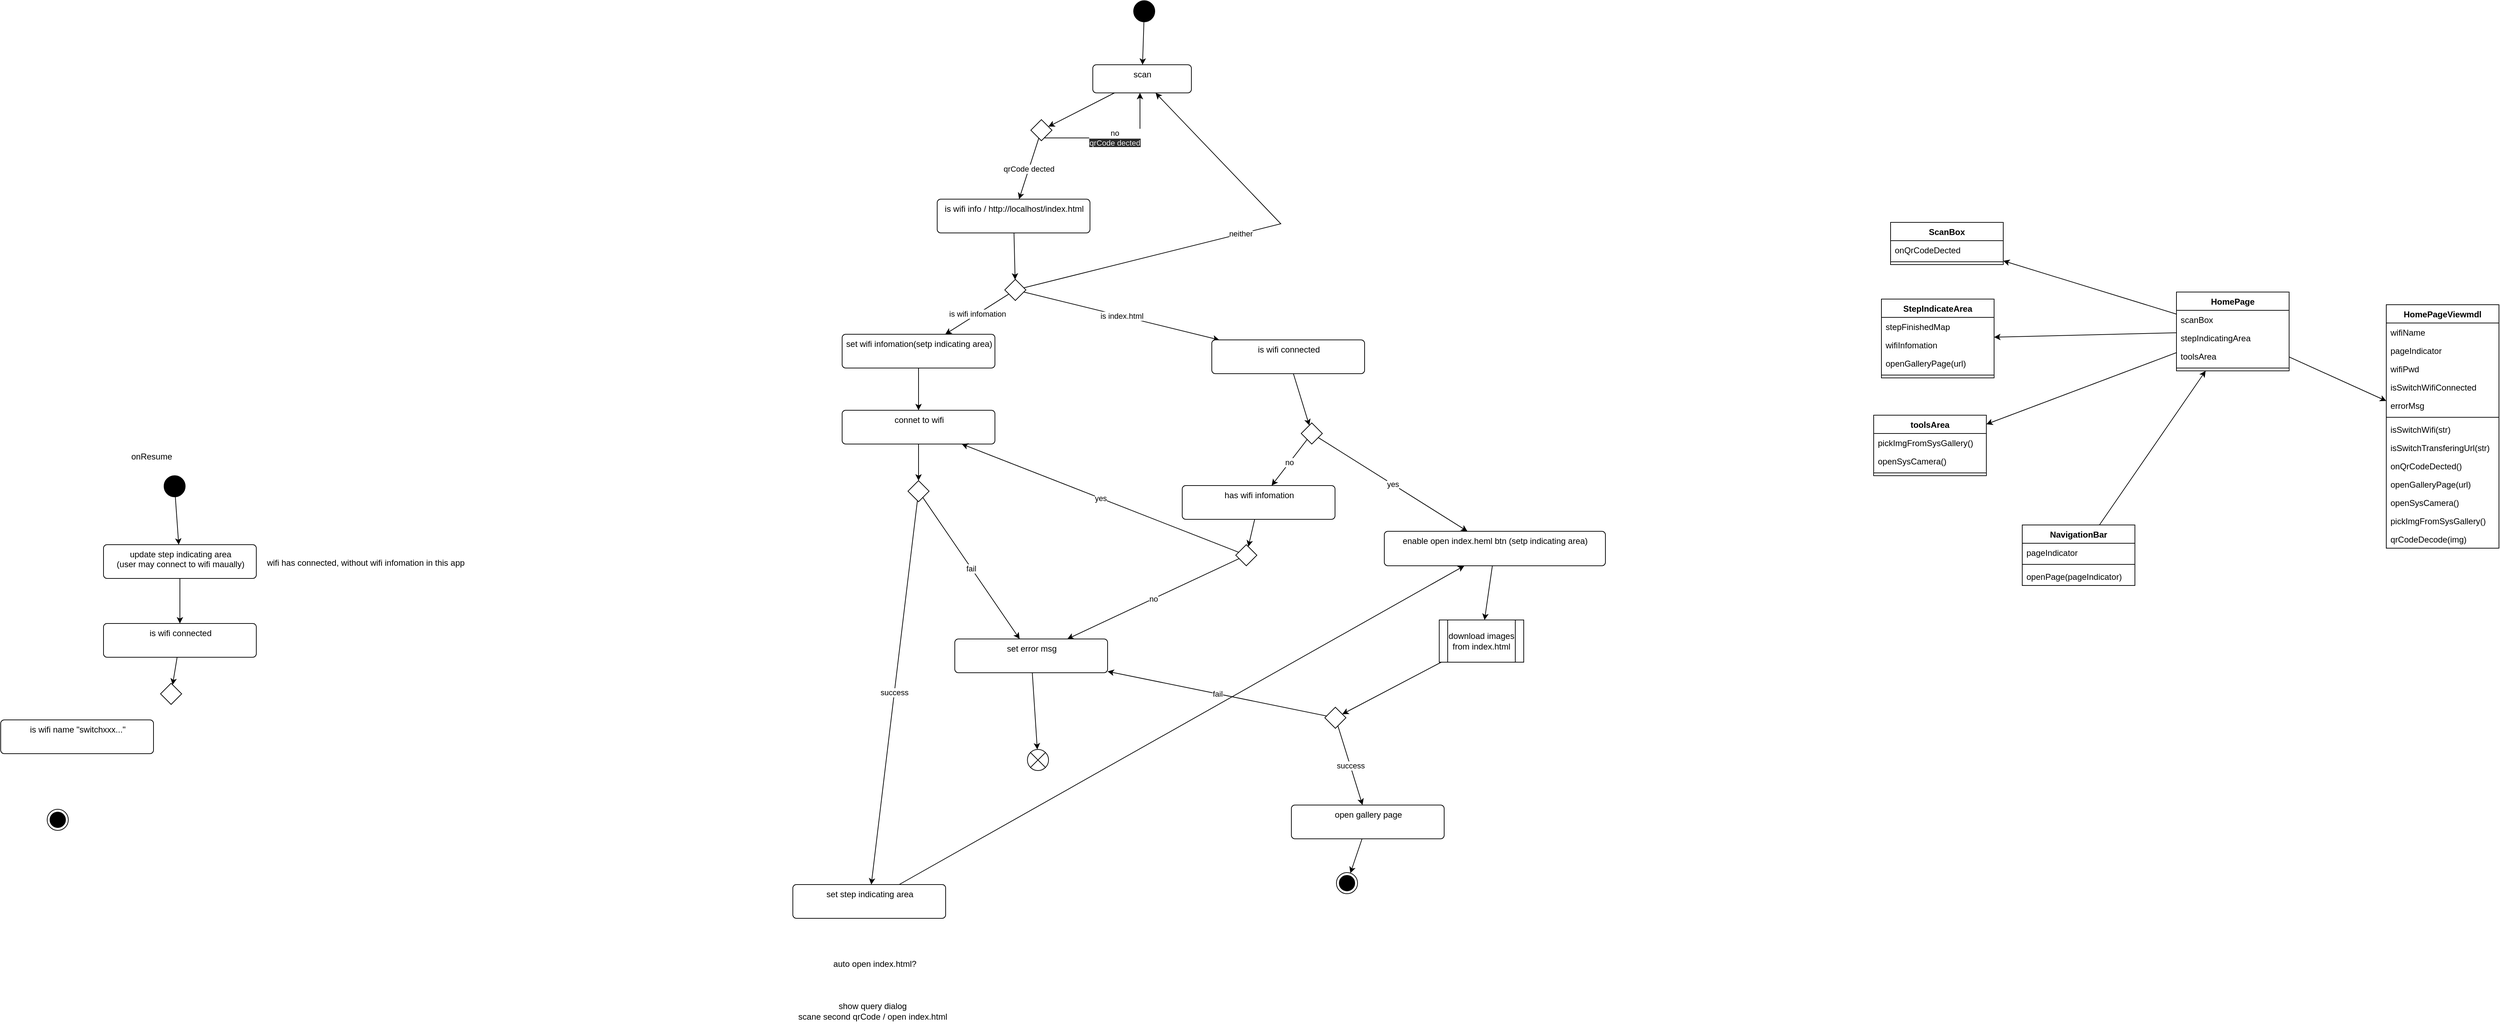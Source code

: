 <mxfile version="20.4.0" type="device" pages="2"><diagram id="OugZdQwrAI5UkNm7rxCM" name="HomePage"><mxGraphModel dx="5153" dy="1791" grid="0" gridSize="10" guides="1" tooltips="1" connect="1" arrows="1" fold="1" page="0" pageScale="1" pageWidth="1920" pageHeight="1200" math="0" shadow="0"><root><mxCell id="0"/><mxCell id="1" parent="0"/><mxCell id="ylTdPXqiKwMk3hmAD5Xc-21" style="rounded=0;orthogonalLoop=1;jettySize=auto;html=1;" edge="1" parent="1" source="ylTdPXqiKwMk3hmAD5Xc-1" target="ylTdPXqiKwMk3hmAD5Xc-5"><mxGeometry relative="1" as="geometry"/></mxCell><mxCell id="ylTdPXqiKwMk3hmAD5Xc-23" style="edgeStyle=none;rounded=0;orthogonalLoop=1;jettySize=auto;html=1;" edge="1" parent="1" source="ylTdPXqiKwMk3hmAD5Xc-1" target="ylTdPXqiKwMk3hmAD5Xc-13"><mxGeometry relative="1" as="geometry"/></mxCell><mxCell id="oOusf0a7onRS-khIVauf-1" style="edgeStyle=none;rounded=0;orthogonalLoop=1;jettySize=auto;html=1;" edge="1" parent="1" source="ylTdPXqiKwMk3hmAD5Xc-1" target="ylTdPXqiKwMk3hmAD5Xc-98"><mxGeometry relative="1" as="geometry"/></mxCell><mxCell id="ylTdPXqiKwMk3hmAD5Xc-1" value="HomePage" style="swimlane;fontStyle=1;align=center;verticalAlign=top;childLayout=stackLayout;horizontal=1;startSize=26;horizontalStack=0;resizeParent=1;resizeParentMax=0;resizeLast=0;collapsible=1;marginBottom=0;" vertex="1" parent="1"><mxGeometry x="-875" y="-525" width="160" height="112" as="geometry"/></mxCell><mxCell id="oOusf0a7onRS-khIVauf-17" value="scanBox" style="text;strokeColor=none;fillColor=none;align=left;verticalAlign=top;spacingLeft=4;spacingRight=4;overflow=hidden;rotatable=0;points=[[0,0.5],[1,0.5]];portConstraint=eastwest;" vertex="1" parent="ylTdPXqiKwMk3hmAD5Xc-1"><mxGeometry y="26" width="160" height="26" as="geometry"/></mxCell><mxCell id="oOusf0a7onRS-khIVauf-18" value="stepIndicatingArea" style="text;strokeColor=none;fillColor=none;align=left;verticalAlign=top;spacingLeft=4;spacingRight=4;overflow=hidden;rotatable=0;points=[[0,0.5],[1,0.5]];portConstraint=eastwest;" vertex="1" parent="ylTdPXqiKwMk3hmAD5Xc-1"><mxGeometry y="52" width="160" height="26" as="geometry"/></mxCell><mxCell id="oOusf0a7onRS-khIVauf-19" value="toolsArea" style="text;strokeColor=none;fillColor=none;align=left;verticalAlign=top;spacingLeft=4;spacingRight=4;overflow=hidden;rotatable=0;points=[[0,0.5],[1,0.5]];portConstraint=eastwest;" vertex="1" parent="ylTdPXqiKwMk3hmAD5Xc-1"><mxGeometry y="78" width="160" height="26" as="geometry"/></mxCell><mxCell id="ylTdPXqiKwMk3hmAD5Xc-3" value="" style="line;strokeWidth=1;fillColor=none;align=left;verticalAlign=middle;spacingTop=-1;spacingLeft=3;spacingRight=3;rotatable=0;labelPosition=right;points=[];portConstraint=eastwest;strokeColor=inherit;" vertex="1" parent="ylTdPXqiKwMk3hmAD5Xc-1"><mxGeometry y="104" width="160" height="8" as="geometry"/></mxCell><mxCell id="ylTdPXqiKwMk3hmAD5Xc-5" value="ScanBox" style="swimlane;fontStyle=1;align=center;verticalAlign=top;childLayout=stackLayout;horizontal=1;startSize=26;horizontalStack=0;resizeParent=1;resizeParentMax=0;resizeLast=0;collapsible=1;marginBottom=0;" vertex="1" parent="1"><mxGeometry x="-1281" y="-624" width="160" height="60" as="geometry"/></mxCell><mxCell id="ylTdPXqiKwMk3hmAD5Xc-6" value="onQrCodeDected" style="text;strokeColor=none;fillColor=none;align=left;verticalAlign=top;spacingLeft=4;spacingRight=4;overflow=hidden;rotatable=0;points=[[0,0.5],[1,0.5]];portConstraint=eastwest;" vertex="1" parent="ylTdPXqiKwMk3hmAD5Xc-5"><mxGeometry y="26" width="160" height="26" as="geometry"/></mxCell><mxCell id="ylTdPXqiKwMk3hmAD5Xc-7" value="" style="line;strokeWidth=1;fillColor=none;align=left;verticalAlign=middle;spacingTop=-1;spacingLeft=3;spacingRight=3;rotatable=0;labelPosition=right;points=[];portConstraint=eastwest;strokeColor=inherit;" vertex="1" parent="ylTdPXqiKwMk3hmAD5Xc-5"><mxGeometry y="52" width="160" height="8" as="geometry"/></mxCell><mxCell id="ylTdPXqiKwMk3hmAD5Xc-9" value="StepIndicateArea" style="swimlane;fontStyle=1;align=center;verticalAlign=top;childLayout=stackLayout;horizontal=1;startSize=26;horizontalStack=0;resizeParent=1;resizeParentMax=0;resizeLast=0;collapsible=1;marginBottom=0;" vertex="1" parent="1"><mxGeometry x="-1294" y="-515" width="160" height="112" as="geometry"/></mxCell><mxCell id="ylTdPXqiKwMk3hmAD5Xc-14" value="stepFinishedMap" style="text;strokeColor=none;fillColor=none;align=left;verticalAlign=top;spacingLeft=4;spacingRight=4;overflow=hidden;rotatable=0;points=[[0,0.5],[1,0.5]];portConstraint=eastwest;" vertex="1" parent="ylTdPXqiKwMk3hmAD5Xc-9"><mxGeometry y="26" width="160" height="26" as="geometry"/></mxCell><mxCell id="oOusf0a7onRS-khIVauf-9" value="wifiInfomation" style="text;strokeColor=none;fillColor=none;align=left;verticalAlign=top;spacingLeft=4;spacingRight=4;overflow=hidden;rotatable=0;points=[[0,0.5],[1,0.5]];portConstraint=eastwest;" vertex="1" parent="ylTdPXqiKwMk3hmAD5Xc-9"><mxGeometry y="52" width="160" height="26" as="geometry"/></mxCell><mxCell id="oOusf0a7onRS-khIVauf-4" value="openGalleryPage(url)" style="text;strokeColor=none;fillColor=none;align=left;verticalAlign=top;spacingLeft=4;spacingRight=4;overflow=hidden;rotatable=0;points=[[0,0.5],[1,0.5]];portConstraint=eastwest;" vertex="1" parent="ylTdPXqiKwMk3hmAD5Xc-9"><mxGeometry y="78" width="160" height="26" as="geometry"/></mxCell><mxCell id="ylTdPXqiKwMk3hmAD5Xc-11" value="" style="line;strokeWidth=1;fillColor=none;align=left;verticalAlign=middle;spacingTop=-1;spacingLeft=3;spacingRight=3;rotatable=0;labelPosition=right;points=[];portConstraint=eastwest;strokeColor=inherit;" vertex="1" parent="ylTdPXqiKwMk3hmAD5Xc-9"><mxGeometry y="104" width="160" height="8" as="geometry"/></mxCell><mxCell id="ylTdPXqiKwMk3hmAD5Xc-13" value="toolsArea" style="swimlane;fontStyle=1;align=center;verticalAlign=top;childLayout=stackLayout;horizontal=1;startSize=26;horizontalStack=0;resizeParent=1;resizeParentMax=0;resizeLast=0;collapsible=1;marginBottom=0;" vertex="1" parent="1"><mxGeometry x="-1305" y="-350" width="160" height="86" as="geometry"/></mxCell><mxCell id="oOusf0a7onRS-khIVauf-8" value="pickImgFromSysGallery()" style="text;strokeColor=none;fillColor=none;align=left;verticalAlign=top;spacingLeft=4;spacingRight=4;overflow=hidden;rotatable=0;points=[[0,0.5],[1,0.5]];portConstraint=eastwest;" vertex="1" parent="ylTdPXqiKwMk3hmAD5Xc-13"><mxGeometry y="26" width="160" height="26" as="geometry"/></mxCell><mxCell id="oOusf0a7onRS-khIVauf-5" value="openSysCamera()" style="text;strokeColor=none;fillColor=none;align=left;verticalAlign=top;spacingLeft=4;spacingRight=4;overflow=hidden;rotatable=0;points=[[0,0.5],[1,0.5]];portConstraint=eastwest;" vertex="1" parent="ylTdPXqiKwMk3hmAD5Xc-13"><mxGeometry y="52" width="160" height="26" as="geometry"/></mxCell><mxCell id="ylTdPXqiKwMk3hmAD5Xc-15" value="" style="line;strokeWidth=1;fillColor=none;align=left;verticalAlign=middle;spacingTop=-1;spacingLeft=3;spacingRight=3;rotatable=0;labelPosition=right;points=[];portConstraint=eastwest;strokeColor=inherit;" vertex="1" parent="ylTdPXqiKwMk3hmAD5Xc-13"><mxGeometry y="78" width="160" height="8" as="geometry"/></mxCell><mxCell id="oOusf0a7onRS-khIVauf-20" style="edgeStyle=none;rounded=0;orthogonalLoop=1;jettySize=auto;html=1;" edge="1" parent="1" source="ylTdPXqiKwMk3hmAD5Xc-17" target="ylTdPXqiKwMk3hmAD5Xc-1"><mxGeometry relative="1" as="geometry"/></mxCell><mxCell id="ylTdPXqiKwMk3hmAD5Xc-17" value="NavigationBar" style="swimlane;fontStyle=1;align=center;verticalAlign=top;childLayout=stackLayout;horizontal=1;startSize=26;horizontalStack=0;resizeParent=1;resizeParentMax=0;resizeLast=0;collapsible=1;marginBottom=0;" vertex="1" parent="1"><mxGeometry x="-1094" y="-194" width="160" height="86" as="geometry"/></mxCell><mxCell id="oOusf0a7onRS-khIVauf-6" value="pageIndicator" style="text;strokeColor=none;fillColor=none;align=left;verticalAlign=top;spacingLeft=4;spacingRight=4;overflow=hidden;rotatable=0;points=[[0,0.5],[1,0.5]];portConstraint=eastwest;" vertex="1" parent="ylTdPXqiKwMk3hmAD5Xc-17"><mxGeometry y="26" width="160" height="26" as="geometry"/></mxCell><mxCell id="ylTdPXqiKwMk3hmAD5Xc-19" value="" style="line;strokeWidth=1;fillColor=none;align=left;verticalAlign=middle;spacingTop=-1;spacingLeft=3;spacingRight=3;rotatable=0;labelPosition=right;points=[];portConstraint=eastwest;strokeColor=inherit;" vertex="1" parent="ylTdPXqiKwMk3hmAD5Xc-17"><mxGeometry y="52" width="160" height="8" as="geometry"/></mxCell><mxCell id="ylTdPXqiKwMk3hmAD5Xc-18" value="openPage(pageIndicator)" style="text;strokeColor=none;fillColor=none;align=left;verticalAlign=top;spacingLeft=4;spacingRight=4;overflow=hidden;rotatable=0;points=[[0,0.5],[1,0.5]];portConstraint=eastwest;" vertex="1" parent="ylTdPXqiKwMk3hmAD5Xc-17"><mxGeometry y="60" width="160" height="26" as="geometry"/></mxCell><mxCell id="ylTdPXqiKwMk3hmAD5Xc-22" style="edgeStyle=none;rounded=0;orthogonalLoop=1;jettySize=auto;html=1;" edge="1" parent="1" source="ylTdPXqiKwMk3hmAD5Xc-1" target="ylTdPXqiKwMk3hmAD5Xc-9"><mxGeometry relative="1" as="geometry"><mxPoint x="-875" y="-480.845" as="sourcePoint"/></mxGeometry></mxCell><mxCell id="ylTdPXqiKwMk3hmAD5Xc-82" style="edgeStyle=none;rounded=0;orthogonalLoop=1;jettySize=auto;html=1;" edge="1" parent="1" source="ylTdPXqiKwMk3hmAD5Xc-25" target="ylTdPXqiKwMk3hmAD5Xc-28"><mxGeometry relative="1" as="geometry"/></mxCell><mxCell id="ylTdPXqiKwMk3hmAD5Xc-25" value="" style="ellipse;fillColor=strokeColor;" vertex="1" parent="1"><mxGeometry x="-2356" y="-939" width="30" height="30" as="geometry"/></mxCell><mxCell id="ylTdPXqiKwMk3hmAD5Xc-32" style="edgeStyle=none;rounded=0;orthogonalLoop=1;jettySize=auto;html=1;" edge="1" parent="1" source="ylTdPXqiKwMk3hmAD5Xc-28" target="ylTdPXqiKwMk3hmAD5Xc-31"><mxGeometry relative="1" as="geometry"/></mxCell><mxCell id="ylTdPXqiKwMk3hmAD5Xc-28" value="scan" style="html=1;align=center;verticalAlign=top;rounded=1;absoluteArcSize=1;arcSize=10;dashed=0;" vertex="1" parent="1"><mxGeometry x="-2414" y="-848" width="140" height="40" as="geometry"/></mxCell><mxCell id="ylTdPXqiKwMk3hmAD5Xc-37" style="rounded=0;orthogonalLoop=1;jettySize=auto;html=1;" edge="1" parent="1" source="ylTdPXqiKwMk3hmAD5Xc-29" target="ylTdPXqiKwMk3hmAD5Xc-36"><mxGeometry relative="1" as="geometry"/></mxCell><mxCell id="ylTdPXqiKwMk3hmAD5Xc-29" value="is wifi info / http://localhost/index.html" style="html=1;align=center;verticalAlign=top;rounded=1;absoluteArcSize=1;arcSize=10;dashed=0;" vertex="1" parent="1"><mxGeometry x="-2635" y="-657" width="217" height="48" as="geometry"/></mxCell><mxCell id="ylTdPXqiKwMk3hmAD5Xc-34" value="qrCode dected" style="edgeStyle=none;rounded=0;orthogonalLoop=1;jettySize=auto;html=1;" edge="1" parent="1" source="ylTdPXqiKwMk3hmAD5Xc-31" target="ylTdPXqiKwMk3hmAD5Xc-29"><mxGeometry relative="1" as="geometry"/></mxCell><mxCell id="ylTdPXqiKwMk3hmAD5Xc-35" value="no&lt;br&gt;&lt;span style=&quot;color: rgb(240, 240, 240); font-family: Helvetica; font-size: 11px; font-style: normal; font-variant-ligatures: normal; font-variant-caps: normal; font-weight: 400; letter-spacing: normal; orphans: 2; text-align: center; text-indent: 0px; text-transform: none; widows: 2; word-spacing: 0px; -webkit-text-stroke-width: 0px; background-color: rgb(42, 42, 42); text-decoration-thickness: initial; text-decoration-style: initial; text-decoration-color: initial; float: none; display: inline !important;&quot;&gt;qrCode dected&lt;/span&gt;&lt;br&gt;" style="edgeStyle=orthogonalEdgeStyle;rounded=0;orthogonalLoop=1;jettySize=auto;html=1;" edge="1" parent="1" source="ylTdPXqiKwMk3hmAD5Xc-31" target="ylTdPXqiKwMk3hmAD5Xc-28"><mxGeometry relative="1" as="geometry"><mxPoint x="-2316" y="-701" as="targetPoint"/><Array as="points"><mxPoint x="-2347" y="-744"/></Array></mxGeometry></mxCell><mxCell id="ylTdPXqiKwMk3hmAD5Xc-31" value="" style="rhombus;" vertex="1" parent="1"><mxGeometry x="-2502" y="-770" width="30" height="30" as="geometry"/></mxCell><mxCell id="ylTdPXqiKwMk3hmAD5Xc-39" value="is wifi infomation" style="edgeStyle=none;rounded=0;orthogonalLoop=1;jettySize=auto;html=1;" edge="1" parent="1" source="ylTdPXqiKwMk3hmAD5Xc-36" target="ylTdPXqiKwMk3hmAD5Xc-38"><mxGeometry relative="1" as="geometry"/></mxCell><mxCell id="ylTdPXqiKwMk3hmAD5Xc-62" value="is index.html" style="edgeStyle=none;rounded=0;orthogonalLoop=1;jettySize=auto;html=1;" edge="1" parent="1" source="ylTdPXqiKwMk3hmAD5Xc-36" target="ylTdPXqiKwMk3hmAD5Xc-54"><mxGeometry relative="1" as="geometry"/></mxCell><mxCell id="ylTdPXqiKwMk3hmAD5Xc-63" value="neither" style="edgeStyle=none;rounded=0;orthogonalLoop=1;jettySize=auto;html=1;" edge="1" parent="1" source="ylTdPXqiKwMk3hmAD5Xc-36" target="ylTdPXqiKwMk3hmAD5Xc-28"><mxGeometry relative="1" as="geometry"><mxPoint x="-1984" y="-564" as="targetPoint"/><Array as="points"><mxPoint x="-2147" y="-622"/></Array></mxGeometry></mxCell><mxCell id="ylTdPXqiKwMk3hmAD5Xc-36" value="" style="rhombus;" vertex="1" parent="1"><mxGeometry x="-2539" y="-543" width="30" height="30" as="geometry"/></mxCell><mxCell id="ylTdPXqiKwMk3hmAD5Xc-43" style="edgeStyle=none;rounded=0;orthogonalLoop=1;jettySize=auto;html=1;" edge="1" parent="1" source="ylTdPXqiKwMk3hmAD5Xc-38" target="ylTdPXqiKwMk3hmAD5Xc-41"><mxGeometry relative="1" as="geometry"/></mxCell><mxCell id="ylTdPXqiKwMk3hmAD5Xc-38" value="set wifi infomation(setp indicating area)" style="html=1;align=center;verticalAlign=top;rounded=1;absoluteArcSize=1;arcSize=10;dashed=0;" vertex="1" parent="1"><mxGeometry x="-2770" y="-465" width="217" height="48" as="geometry"/></mxCell><mxCell id="ylTdPXqiKwMk3hmAD5Xc-48" style="edgeStyle=none;rounded=0;orthogonalLoop=1;jettySize=auto;html=1;" edge="1" parent="1" source="ylTdPXqiKwMk3hmAD5Xc-41" target="ylTdPXqiKwMk3hmAD5Xc-44"><mxGeometry relative="1" as="geometry"/></mxCell><mxCell id="ylTdPXqiKwMk3hmAD5Xc-41" value="connet to wifi" style="html=1;align=center;verticalAlign=top;rounded=1;absoluteArcSize=1;arcSize=10;dashed=0;" vertex="1" parent="1"><mxGeometry x="-2770" y="-357" width="217" height="48" as="geometry"/></mxCell><mxCell id="ylTdPXqiKwMk3hmAD5Xc-50" value="success" style="edgeStyle=none;rounded=0;orthogonalLoop=1;jettySize=auto;html=1;" edge="1" parent="1" source="ylTdPXqiKwMk3hmAD5Xc-44" target="ylTdPXqiKwMk3hmAD5Xc-49"><mxGeometry relative="1" as="geometry"/></mxCell><mxCell id="ylTdPXqiKwMk3hmAD5Xc-52" value="fail" style="edgeStyle=none;rounded=0;orthogonalLoop=1;jettySize=auto;html=1;" edge="1" parent="1" source="ylTdPXqiKwMk3hmAD5Xc-44" target="ylTdPXqiKwMk3hmAD5Xc-51"><mxGeometry relative="1" as="geometry"/></mxCell><mxCell id="ylTdPXqiKwMk3hmAD5Xc-44" value="" style="rhombus;" vertex="1" parent="1"><mxGeometry x="-2676.5" y="-257" width="30" height="30" as="geometry"/></mxCell><mxCell id="ylTdPXqiKwMk3hmAD5Xc-45" value="onResume" style="text;html=1;align=center;verticalAlign=middle;resizable=0;points=[];autosize=1;strokeColor=none;fillColor=none;" vertex="1" parent="1"><mxGeometry x="-3789" y="-304" width="76" height="26" as="geometry"/></mxCell><mxCell id="ylTdPXqiKwMk3hmAD5Xc-88" style="edgeStyle=none;rounded=0;orthogonalLoop=1;jettySize=auto;html=1;" edge="1" parent="1" source="ylTdPXqiKwMk3hmAD5Xc-46" target="ylTdPXqiKwMk3hmAD5Xc-89"><mxGeometry relative="1" as="geometry"/></mxCell><mxCell id="ylTdPXqiKwMk3hmAD5Xc-46" value="update step indicating area&lt;br&gt;(user may connect to wifi maually)" style="html=1;align=center;verticalAlign=top;rounded=1;absoluteArcSize=1;arcSize=10;dashed=0;" vertex="1" parent="1"><mxGeometry x="-3819" y="-166" width="217" height="48" as="geometry"/></mxCell><mxCell id="ylTdPXqiKwMk3hmAD5Xc-94" style="edgeStyle=none;rounded=0;orthogonalLoop=1;jettySize=auto;html=1;" edge="1" parent="1" source="ylTdPXqiKwMk3hmAD5Xc-49" target="ylTdPXqiKwMk3hmAD5Xc-56"><mxGeometry relative="1" as="geometry"/></mxCell><mxCell id="ylTdPXqiKwMk3hmAD5Xc-49" value="set step indicating area" style="html=1;align=center;verticalAlign=top;rounded=1;absoluteArcSize=1;arcSize=10;dashed=0;" vertex="1" parent="1"><mxGeometry x="-2840" y="317" width="217" height="48" as="geometry"/></mxCell><mxCell id="ylTdPXqiKwMk3hmAD5Xc-78" style="edgeStyle=none;rounded=0;orthogonalLoop=1;jettySize=auto;html=1;" edge="1" parent="1" source="ylTdPXqiKwMk3hmAD5Xc-51" target="ylTdPXqiKwMk3hmAD5Xc-79"><mxGeometry relative="1" as="geometry"><mxPoint x="-2491.87" y="103.609" as="targetPoint"/></mxGeometry></mxCell><mxCell id="ylTdPXqiKwMk3hmAD5Xc-51" value="set error msg" style="html=1;align=center;verticalAlign=top;rounded=1;absoluteArcSize=1;arcSize=10;dashed=0;" vertex="1" parent="1"><mxGeometry x="-2610" y="-32" width="217" height="48" as="geometry"/></mxCell><mxCell id="ylTdPXqiKwMk3hmAD5Xc-53" style="edgeStyle=none;rounded=0;orthogonalLoop=1;jettySize=auto;html=1;" edge="1" source="ylTdPXqiKwMk3hmAD5Xc-54" target="ylTdPXqiKwMk3hmAD5Xc-67" parent="1"><mxGeometry relative="1" as="geometry"><mxPoint x="-2114" y="-342" as="targetPoint"/></mxGeometry></mxCell><mxCell id="ylTdPXqiKwMk3hmAD5Xc-54" value="is wifi connected" style="html=1;align=center;verticalAlign=top;rounded=1;absoluteArcSize=1;arcSize=10;dashed=0;" vertex="1" parent="1"><mxGeometry x="-2245" y="-457" width="217" height="48" as="geometry"/></mxCell><mxCell id="ylTdPXqiKwMk3hmAD5Xc-55" style="edgeStyle=none;rounded=0;orthogonalLoop=1;jettySize=auto;html=1;" edge="1" source="ylTdPXqiKwMk3hmAD5Xc-56" target="ylTdPXqiKwMk3hmAD5Xc-76" parent="1"><mxGeometry relative="1" as="geometry"><mxPoint x="-1849.218" y="-75.0" as="targetPoint"/></mxGeometry></mxCell><mxCell id="ylTdPXqiKwMk3hmAD5Xc-56" value="enable open index.heml btn (setp indicating area)" style="html=1;align=center;verticalAlign=top;rounded=1;absoluteArcSize=1;arcSize=10;dashed=0;" vertex="1" parent="1"><mxGeometry x="-2000" y="-185" width="314" height="49" as="geometry"/></mxCell><mxCell id="ylTdPXqiKwMk3hmAD5Xc-57" value="success" style="edgeStyle=none;rounded=0;orthogonalLoop=1;jettySize=auto;html=1;" edge="1" source="ylTdPXqiKwMk3hmAD5Xc-59" target="ylTdPXqiKwMk3hmAD5Xc-60" parent="1"><mxGeometry relative="1" as="geometry"/></mxCell><mxCell id="ylTdPXqiKwMk3hmAD5Xc-58" value="fail" style="edgeStyle=none;rounded=0;orthogonalLoop=1;jettySize=auto;html=1;" edge="1" source="ylTdPXqiKwMk3hmAD5Xc-59" target="ylTdPXqiKwMk3hmAD5Xc-51" parent="1"><mxGeometry relative="1" as="geometry"><mxPoint x="-2024" y="129.228" as="targetPoint"/></mxGeometry></mxCell><mxCell id="ylTdPXqiKwMk3hmAD5Xc-59" value="" style="rhombus;" vertex="1" parent="1"><mxGeometry x="-2084.5" y="65" width="30" height="30" as="geometry"/></mxCell><mxCell id="ylTdPXqiKwMk3hmAD5Xc-81" style="edgeStyle=none;rounded=0;orthogonalLoop=1;jettySize=auto;html=1;" edge="1" parent="1" source="ylTdPXqiKwMk3hmAD5Xc-60" target="ylTdPXqiKwMk3hmAD5Xc-80"><mxGeometry relative="1" as="geometry"/></mxCell><mxCell id="ylTdPXqiKwMk3hmAD5Xc-60" value="open gallery page" style="html=1;align=center;verticalAlign=top;rounded=1;absoluteArcSize=1;arcSize=10;dashed=0;" vertex="1" parent="1"><mxGeometry x="-2132" y="204" width="217" height="48" as="geometry"/></mxCell><mxCell id="ylTdPXqiKwMk3hmAD5Xc-72" style="edgeStyle=none;rounded=0;orthogonalLoop=1;jettySize=auto;html=1;" edge="1" parent="1" source="ylTdPXqiKwMk3hmAD5Xc-66" target="ylTdPXqiKwMk3hmAD5Xc-69"><mxGeometry relative="1" as="geometry"/></mxCell><mxCell id="ylTdPXqiKwMk3hmAD5Xc-66" value="has wifi infomation" style="html=1;align=center;verticalAlign=top;rounded=1;absoluteArcSize=1;arcSize=10;dashed=0;" vertex="1" parent="1"><mxGeometry x="-2287" y="-250" width="217" height="48" as="geometry"/></mxCell><mxCell id="ylTdPXqiKwMk3hmAD5Xc-68" value="no" style="rounded=0;orthogonalLoop=1;jettySize=auto;html=1;" edge="1" parent="1" source="ylTdPXqiKwMk3hmAD5Xc-67" target="ylTdPXqiKwMk3hmAD5Xc-66"><mxGeometry relative="1" as="geometry"/></mxCell><mxCell id="ylTdPXqiKwMk3hmAD5Xc-71" value="yes" style="edgeStyle=none;rounded=0;orthogonalLoop=1;jettySize=auto;html=1;" edge="1" parent="1" source="ylTdPXqiKwMk3hmAD5Xc-67" target="ylTdPXqiKwMk3hmAD5Xc-56"><mxGeometry relative="1" as="geometry"><mxPoint x="-1956.375" y="-252" as="targetPoint"/></mxGeometry></mxCell><mxCell id="ylTdPXqiKwMk3hmAD5Xc-67" value="" style="rhombus;" vertex="1" parent="1"><mxGeometry x="-2118" y="-339" width="30" height="30" as="geometry"/></mxCell><mxCell id="ylTdPXqiKwMk3hmAD5Xc-73" value="yes" style="edgeStyle=none;rounded=0;orthogonalLoop=1;jettySize=auto;html=1;" edge="1" parent="1" source="ylTdPXqiKwMk3hmAD5Xc-69" target="ylTdPXqiKwMk3hmAD5Xc-41"><mxGeometry relative="1" as="geometry"/></mxCell><mxCell id="ylTdPXqiKwMk3hmAD5Xc-74" value="no" style="edgeStyle=none;rounded=0;orthogonalLoop=1;jettySize=auto;html=1;" edge="1" parent="1" source="ylTdPXqiKwMk3hmAD5Xc-69" target="ylTdPXqiKwMk3hmAD5Xc-51"><mxGeometry relative="1" as="geometry"/></mxCell><mxCell id="ylTdPXqiKwMk3hmAD5Xc-69" value="" style="rhombus;" vertex="1" parent="1"><mxGeometry x="-2211" y="-166" width="30" height="30" as="geometry"/></mxCell><mxCell id="ylTdPXqiKwMk3hmAD5Xc-77" style="edgeStyle=none;rounded=0;orthogonalLoop=1;jettySize=auto;html=1;" edge="1" parent="1" source="ylTdPXqiKwMk3hmAD5Xc-76" target="ylTdPXqiKwMk3hmAD5Xc-59"><mxGeometry relative="1" as="geometry"/></mxCell><mxCell id="ylTdPXqiKwMk3hmAD5Xc-76" value="&lt;span style=&quot;&quot;&gt;download images from index.html&lt;/span&gt;" style="shape=process;whiteSpace=wrap;html=1;backgroundOutline=1;" vertex="1" parent="1"><mxGeometry x="-1922" y="-59" width="120" height="60" as="geometry"/></mxCell><mxCell id="ylTdPXqiKwMk3hmAD5Xc-79" value="" style="shape=sumEllipse;perimeter=ellipsePerimeter;whiteSpace=wrap;html=1;backgroundOutline=1;" vertex="1" parent="1"><mxGeometry x="-2506.87" y="124.999" width="30" height="30" as="geometry"/></mxCell><mxCell id="ylTdPXqiKwMk3hmAD5Xc-80" value="" style="ellipse;html=1;shape=endState;fillColor=strokeColor;" vertex="1" parent="1"><mxGeometry x="-2068" y="300" width="30" height="30" as="geometry"/></mxCell><mxCell id="ylTdPXqiKwMk3hmAD5Xc-85" style="edgeStyle=none;rounded=0;orthogonalLoop=1;jettySize=auto;html=1;" edge="1" parent="1" source="ylTdPXqiKwMk3hmAD5Xc-84" target="ylTdPXqiKwMk3hmAD5Xc-46"><mxGeometry relative="1" as="geometry"/></mxCell><mxCell id="ylTdPXqiKwMk3hmAD5Xc-84" value="" style="ellipse;fillColor=strokeColor;" vertex="1" parent="1"><mxGeometry x="-3733" y="-264" width="30" height="30" as="geometry"/></mxCell><mxCell id="ylTdPXqiKwMk3hmAD5Xc-87" value="" style="ellipse;html=1;shape=endState;fillColor=strokeColor;" vertex="1" parent="1"><mxGeometry x="-3899" y="210" width="30" height="30" as="geometry"/></mxCell><mxCell id="ylTdPXqiKwMk3hmAD5Xc-91" style="edgeStyle=none;rounded=0;orthogonalLoop=1;jettySize=auto;html=1;" edge="1" parent="1" source="ylTdPXqiKwMk3hmAD5Xc-89" target="ylTdPXqiKwMk3hmAD5Xc-90"><mxGeometry relative="1" as="geometry"/></mxCell><mxCell id="ylTdPXqiKwMk3hmAD5Xc-89" value="is wifi connected" style="html=1;align=center;verticalAlign=top;rounded=1;absoluteArcSize=1;arcSize=10;dashed=0;" vertex="1" parent="1"><mxGeometry x="-3819" y="-54" width="217" height="48" as="geometry"/></mxCell><mxCell id="ylTdPXqiKwMk3hmAD5Xc-90" value="" style="rhombus;" vertex="1" parent="1"><mxGeometry x="-3738" y="31" width="30" height="30" as="geometry"/></mxCell><mxCell id="ylTdPXqiKwMk3hmAD5Xc-92" value="is wifi name &quot;switchxxx...&quot;" style="html=1;align=center;verticalAlign=top;rounded=1;absoluteArcSize=1;arcSize=10;dashed=0;" vertex="1" parent="1"><mxGeometry x="-3965" y="83" width="217" height="48" as="geometry"/></mxCell><mxCell id="ylTdPXqiKwMk3hmAD5Xc-93" value="wifi has connected, without wifi infomation in this app" style="text;html=1;align=center;verticalAlign=middle;resizable=0;points=[];autosize=1;strokeColor=none;fillColor=none;" vertex="1" parent="1"><mxGeometry x="-3597" y="-153" width="299" height="26" as="geometry"/></mxCell><mxCell id="ylTdPXqiKwMk3hmAD5Xc-96" value="auto open index.html?" style="text;html=1;align=center;verticalAlign=middle;resizable=0;points=[];autosize=1;strokeColor=none;fillColor=none;" vertex="1" parent="1"><mxGeometry x="-2792" y="417" width="136" height="26" as="geometry"/></mxCell><mxCell id="ylTdPXqiKwMk3hmAD5Xc-97" value="show query dialog&lt;br&gt;scane second qrCode / open index.html" style="text;html=1;align=center;verticalAlign=middle;resizable=0;points=[];autosize=1;strokeColor=none;fillColor=none;" vertex="1" parent="1"><mxGeometry x="-2842" y="476" width="229" height="41" as="geometry"/></mxCell><mxCell id="ylTdPXqiKwMk3hmAD5Xc-98" value="HomePageViewmdl" style="swimlane;fontStyle=1;align=center;verticalAlign=top;childLayout=stackLayout;horizontal=1;startSize=26;horizontalStack=0;resizeParent=1;resizeParentMax=0;resizeLast=0;collapsible=1;marginBottom=0;" vertex="1" parent="1"><mxGeometry x="-577" y="-507" width="160" height="346" as="geometry"/></mxCell><mxCell id="ylTdPXqiKwMk3hmAD5Xc-99" value="wifiName" style="text;strokeColor=none;fillColor=none;align=left;verticalAlign=top;spacingLeft=4;spacingRight=4;overflow=hidden;rotatable=0;points=[[0,0.5],[1,0.5]];portConstraint=eastwest;" vertex="1" parent="ylTdPXqiKwMk3hmAD5Xc-98"><mxGeometry y="26" width="160" height="26" as="geometry"/></mxCell><mxCell id="oOusf0a7onRS-khIVauf-16" value="pageIndicator" style="text;strokeColor=none;fillColor=none;align=left;verticalAlign=top;spacingLeft=4;spacingRight=4;overflow=hidden;rotatable=0;points=[[0,0.5],[1,0.5]];portConstraint=eastwest;" vertex="1" parent="ylTdPXqiKwMk3hmAD5Xc-98"><mxGeometry y="52" width="160" height="26" as="geometry"/></mxCell><mxCell id="ylTdPXqiKwMk3hmAD5Xc-102" value="wifiPwd" style="text;strokeColor=none;fillColor=none;align=left;verticalAlign=top;spacingLeft=4;spacingRight=4;overflow=hidden;rotatable=0;points=[[0,0.5],[1,0.5]];portConstraint=eastwest;" vertex="1" parent="ylTdPXqiKwMk3hmAD5Xc-98"><mxGeometry y="78" width="160" height="26" as="geometry"/></mxCell><mxCell id="ylTdPXqiKwMk3hmAD5Xc-103" value="isSwitchWifiConnected" style="text;strokeColor=none;fillColor=none;align=left;verticalAlign=top;spacingLeft=4;spacingRight=4;overflow=hidden;rotatable=0;points=[[0,0.5],[1,0.5]];portConstraint=eastwest;" vertex="1" parent="ylTdPXqiKwMk3hmAD5Xc-98"><mxGeometry y="104" width="160" height="26" as="geometry"/></mxCell><mxCell id="ylTdPXqiKwMk3hmAD5Xc-109" value="errorMsg" style="text;strokeColor=none;fillColor=none;align=left;verticalAlign=top;spacingLeft=4;spacingRight=4;overflow=hidden;rotatable=0;points=[[0,0.5],[1,0.5]];portConstraint=eastwest;" vertex="1" parent="ylTdPXqiKwMk3hmAD5Xc-98"><mxGeometry y="130" width="160" height="26" as="geometry"/></mxCell><mxCell id="ylTdPXqiKwMk3hmAD5Xc-100" value="" style="line;strokeWidth=1;fillColor=none;align=left;verticalAlign=middle;spacingTop=-1;spacingLeft=3;spacingRight=3;rotatable=0;labelPosition=right;points=[];portConstraint=eastwest;strokeColor=inherit;" vertex="1" parent="ylTdPXqiKwMk3hmAD5Xc-98"><mxGeometry y="156" width="160" height="8" as="geometry"/></mxCell><mxCell id="ylTdPXqiKwMk3hmAD5Xc-106" value="isSwitchWifi(str)" style="text;strokeColor=none;fillColor=none;align=left;verticalAlign=top;spacingLeft=4;spacingRight=4;overflow=hidden;rotatable=0;points=[[0,0.5],[1,0.5]];portConstraint=eastwest;" vertex="1" parent="ylTdPXqiKwMk3hmAD5Xc-98"><mxGeometry y="164" width="160" height="26" as="geometry"/></mxCell><mxCell id="ylTdPXqiKwMk3hmAD5Xc-107" value="isSwitchTransferingUrl(str)" style="text;strokeColor=none;fillColor=none;align=left;verticalAlign=top;spacingLeft=4;spacingRight=4;overflow=hidden;rotatable=0;points=[[0,0.5],[1,0.5]];portConstraint=eastwest;" vertex="1" parent="ylTdPXqiKwMk3hmAD5Xc-98"><mxGeometry y="190" width="160" height="26" as="geometry"/></mxCell><mxCell id="oOusf0a7onRS-khIVauf-2" value="onQrCodeDected()" style="text;strokeColor=none;fillColor=none;align=left;verticalAlign=top;spacingLeft=4;spacingRight=4;overflow=hidden;rotatable=0;points=[[0,0.5],[1,0.5]];portConstraint=eastwest;" vertex="1" parent="ylTdPXqiKwMk3hmAD5Xc-98"><mxGeometry y="216" width="160" height="26" as="geometry"/></mxCell><mxCell id="ylTdPXqiKwMk3hmAD5Xc-108" value="openGalleryPage(url)" style="text;strokeColor=none;fillColor=none;align=left;verticalAlign=top;spacingLeft=4;spacingRight=4;overflow=hidden;rotatable=0;points=[[0,0.5],[1,0.5]];portConstraint=eastwest;" vertex="1" parent="ylTdPXqiKwMk3hmAD5Xc-98"><mxGeometry y="242" width="160" height="26" as="geometry"/></mxCell><mxCell id="ylTdPXqiKwMk3hmAD5Xc-101" value="openSysCamera()" style="text;strokeColor=none;fillColor=none;align=left;verticalAlign=top;spacingLeft=4;spacingRight=4;overflow=hidden;rotatable=0;points=[[0,0.5],[1,0.5]];portConstraint=eastwest;" vertex="1" parent="ylTdPXqiKwMk3hmAD5Xc-98"><mxGeometry y="268" width="160" height="26" as="geometry"/></mxCell><mxCell id="ylTdPXqiKwMk3hmAD5Xc-104" value="pickImgFromSysGallery()" style="text;strokeColor=none;fillColor=none;align=left;verticalAlign=top;spacingLeft=4;spacingRight=4;overflow=hidden;rotatable=0;points=[[0,0.5],[1,0.5]];portConstraint=eastwest;" vertex="1" parent="ylTdPXqiKwMk3hmAD5Xc-98"><mxGeometry y="294" width="160" height="26" as="geometry"/></mxCell><mxCell id="ylTdPXqiKwMk3hmAD5Xc-105" value="qrCodeDecode(img)" style="text;strokeColor=none;fillColor=none;align=left;verticalAlign=top;spacingLeft=4;spacingRight=4;overflow=hidden;rotatable=0;points=[[0,0.5],[1,0.5]];portConstraint=eastwest;" vertex="1" parent="ylTdPXqiKwMk3hmAD5Xc-98"><mxGeometry y="320" width="160" height="26" as="geometry"/></mxCell></root></mxGraphModel></diagram><diagram id="GR2Rr53d6AZ7pfqE71jV" name="GalleryPage"><mxGraphModel dx="1038" dy="588" grid="0" gridSize="10" guides="1" tooltips="1" connect="1" arrows="1" fold="1" page="0" pageScale="1" pageWidth="1920" pageHeight="1200" math="0" shadow="0"><root><mxCell id="0"/><mxCell id="1" parent="0"/></root></mxGraphModel></diagram></mxfile>